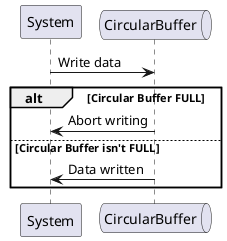 @startuml CircularBuffer_Access_Sequence

participant System as s
queue       CircularBuffer as c

s -> c : Write data

alt Circular Buffer FULL

    c -> s: Abort writing

else Circular Buffer isn't FULL

    c -> s: Data written

end

@enduml